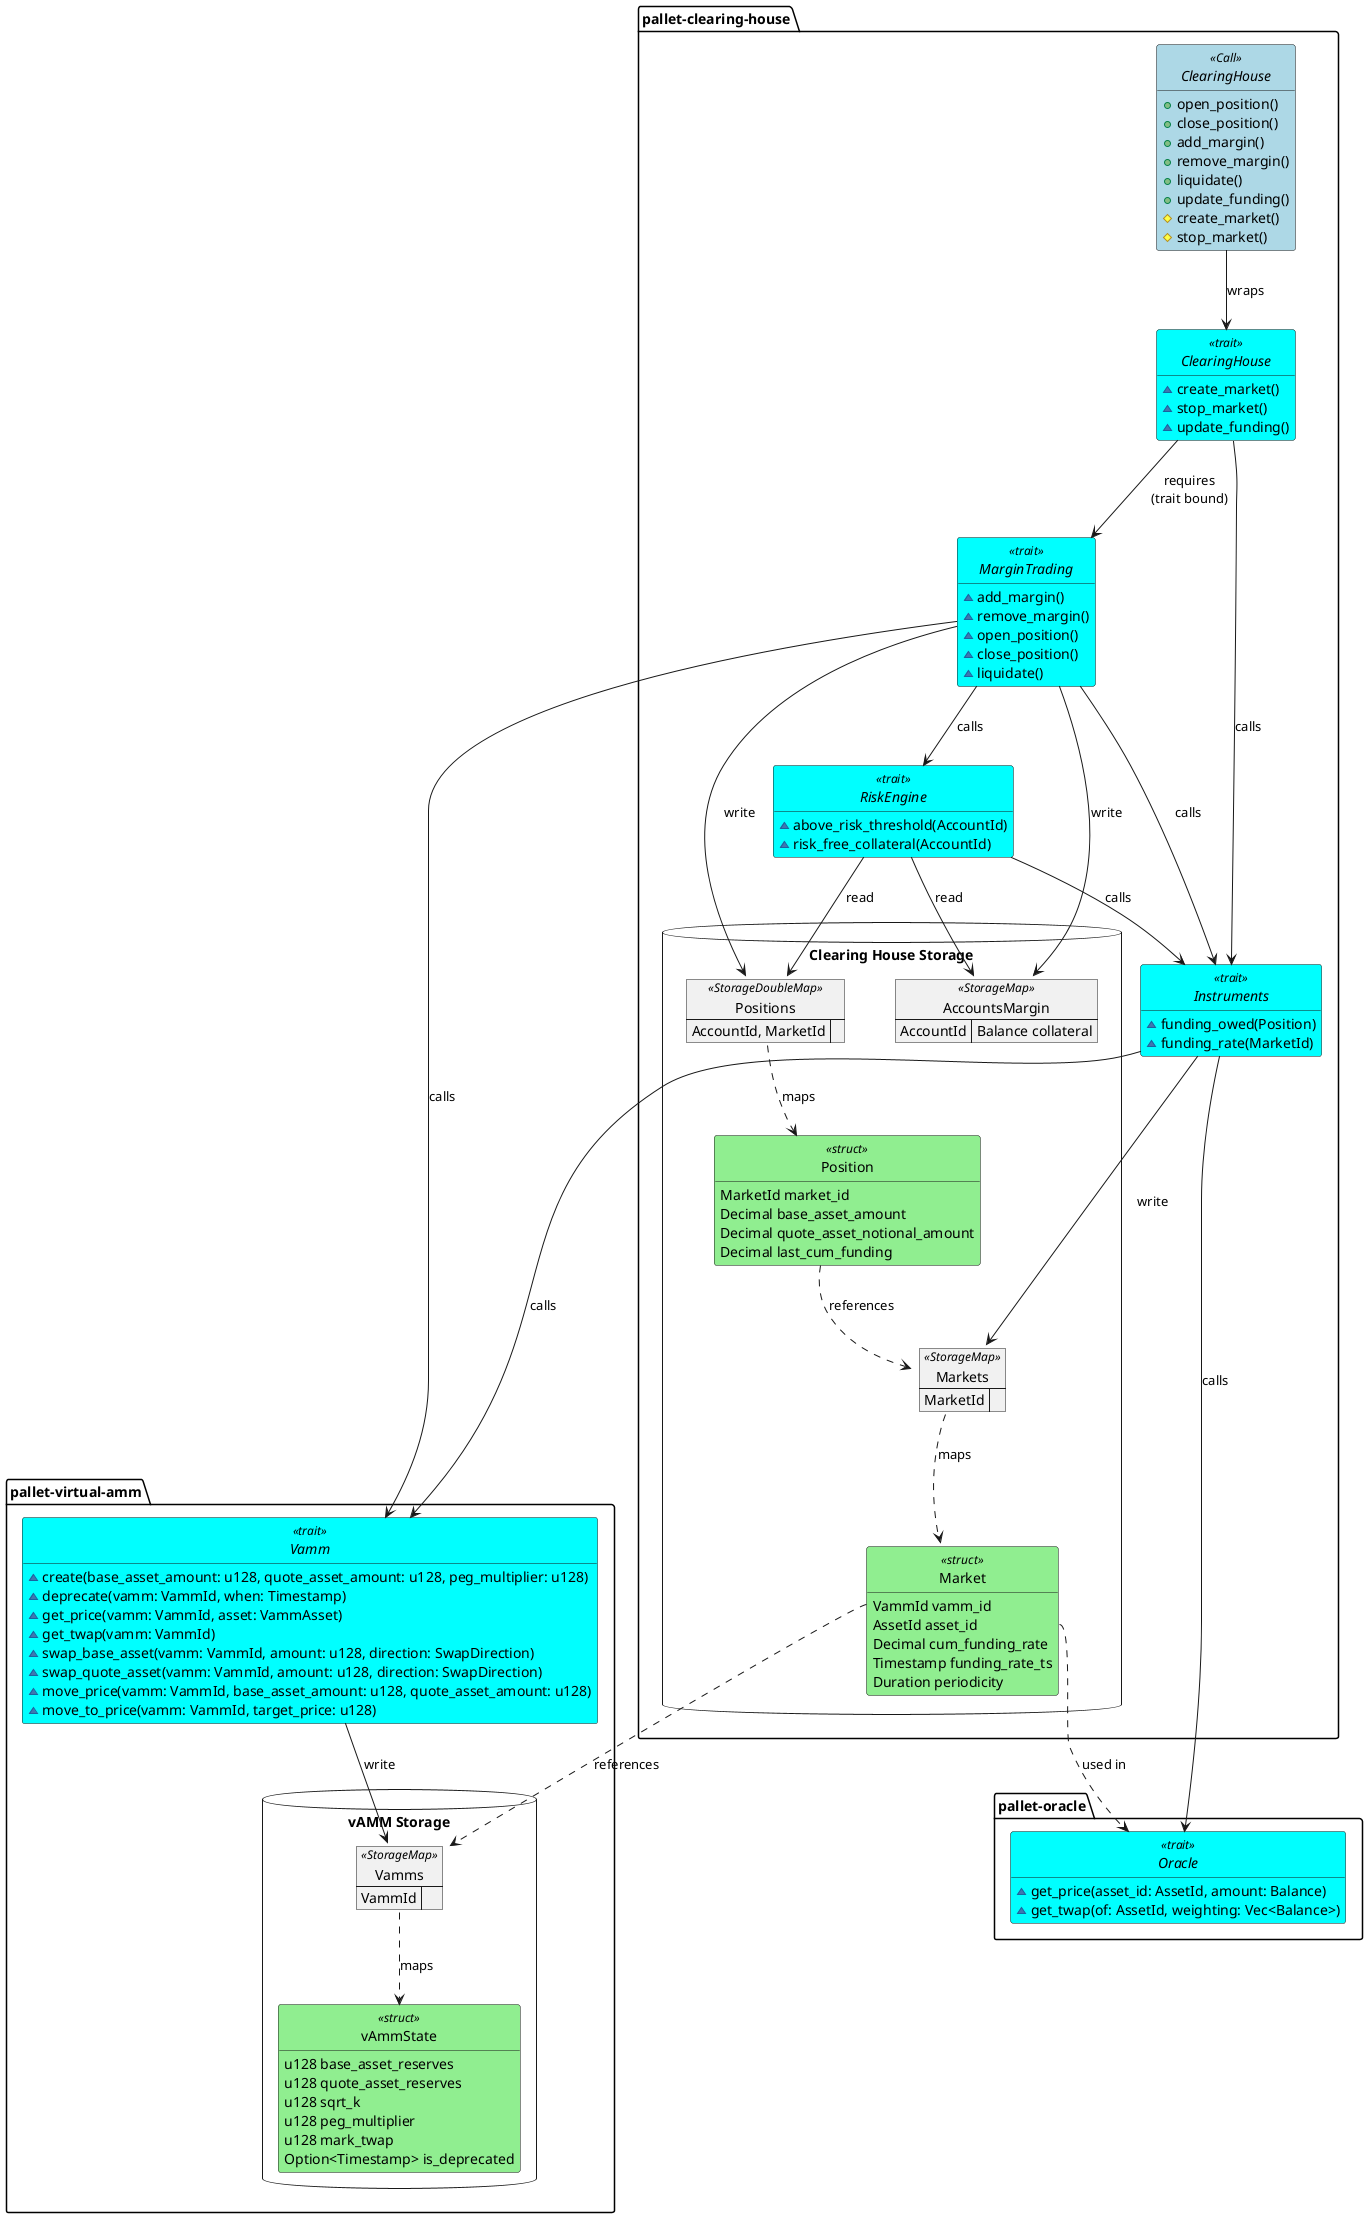 @startuml clearing-house

<style>
.struct {
    BackgroundColor LightGreen
}
.Call {
    BackgroundColor LightBlue
}
.trait {
    BackgroundColor Cyan
}
</style>

package "pallet-clearing-house" {
    interface ClearingHouse <<Call>> {
        + open_position()
        + close_position()
        + add_margin()
        + remove_margin()
        + liquidate()
        + update_funding()
        # create_market()
        # stop_market()
    }

    interface "ClearingHouse" as CH <<trait>> {
        ~ create_market()
        ~ stop_market()
        ~ update_funding()
    }
    
    interface "MarginTrading" as MTTrait <<trait>> {
        ~ add_margin()
        ~ remove_margin()
        ~ open_position()
        ~ close_position()
        ~ liquidate()
    }
    
    interface "RiskEngine" as RETrait <<trait>> {
        ~ above_risk_threshold(AccountId)
        ~ risk_free_collateral(AccountId)
        '~ get_margin_ratio()
        '~ get_free_collateral()
    }
    
    interface "Instruments" as ITrait <<trait>> {
        ~ funding_owed(Position)
        ~ funding_rate(MarketId)
    }

    database "Clearing House Storage" {
        map "AccountsMargin" as MarginAccounts <<StorageMap>> {
            AccountId => Balance collateral
        }

        map Positions <<StorageDoubleMap>> {
            AccountId, MarketId =>
        }

        map Markets <<StorageMap>> {
            MarketId =>
        }

        class Position <<struct>> {
            MarketId market_id
            Decimal base_asset_amount
            Decimal quote_asset_notional_amount
            Decimal last_cum_funding
        }

        class Market <<struct>> {
            VammId vamm_id
            AssetId asset_id
            Decimal cum_funding_rate
            Timestamp funding_rate_ts
            Duration periodicity
        }
    }
}

package "pallet-virtual-amm" {
    interface "Vamm" as vAmm <<trait>> {
        ~ create(base_asset_amount: u128, quote_asset_amount: u128, peg_multiplier: u128)
        ~ deprecate(vamm: VammId, when: Timestamp)
        ~ get_price(vamm: VammId, asset: VammAsset)
        ~ get_twap(vamm: VammId)
        ~ swap_base_asset(vamm: VammId, amount: u128, direction: SwapDirection)
        ~ swap_quote_asset(vamm: VammId, amount: u128, direction: SwapDirection)
        ~ move_price(vamm: VammId, base_asset_amount: u128, quote_asset_amount: u128)
        ~ move_to_price(vamm: VammId, target_price: u128)
    }
    database "vAMM Storage" {
        map "Vamms" as vAmms <<StorageMap>> {
            VammId =>
        }
        class vAmmState <<struct>> {
            u128 base_asset_reserves
            u128 quote_asset_reserves
            u128 sqrt_k
            u128 peg_multiplier
            u128 mark_twap
            Option<Timestamp> is_deprecated
        }
    }
}

package "pallet-oracle" {
    interface Oracle <<trait>> {
        ~get_price(asset_id: AssetId, amount: Balance)
        ~get_twap(of: AssetId, weighting: Vec<Balance>)
    }
}

hide empty members
hide circle

'================== Storage relationships
Markets ..> Market : maps
Market::vamm_id ..> vAmms : references
Market::asset_id ..> Oracle : used in

Positions ..> Position: maps
Position ..> Markets : references

'================== Control flow relationships             
ClearingHouse --> CH : wraps

CH --> MTTrait : requires\n(trait bound)
CH --> ITrait : calls

'add_margin
'remove_margin
MTTrait --> MarginAccounts : write

'remove_margin
MTTrait --> RETrait : calls

'open_position
'close_position
'liquidate
MTTrait --> Positions : write

'open_position
'close_position
MTTrait --> vAmm : calls

'update_funding
MTTrait --> ITrait : calls

'update_funding
ITrait --> Markets : write
ITrait --> Oracle : calls
ITrait --> vAmm : calls

'above_risk_threshold
'risk_free_collateral
RETrait --> MarginAccounts : read
RETrait --> Positions : read
RETrait --> ITrait : calls

'vAMM
vAmm --> vAmms : write
vAmms ..> vAmmState : maps

@enduml
